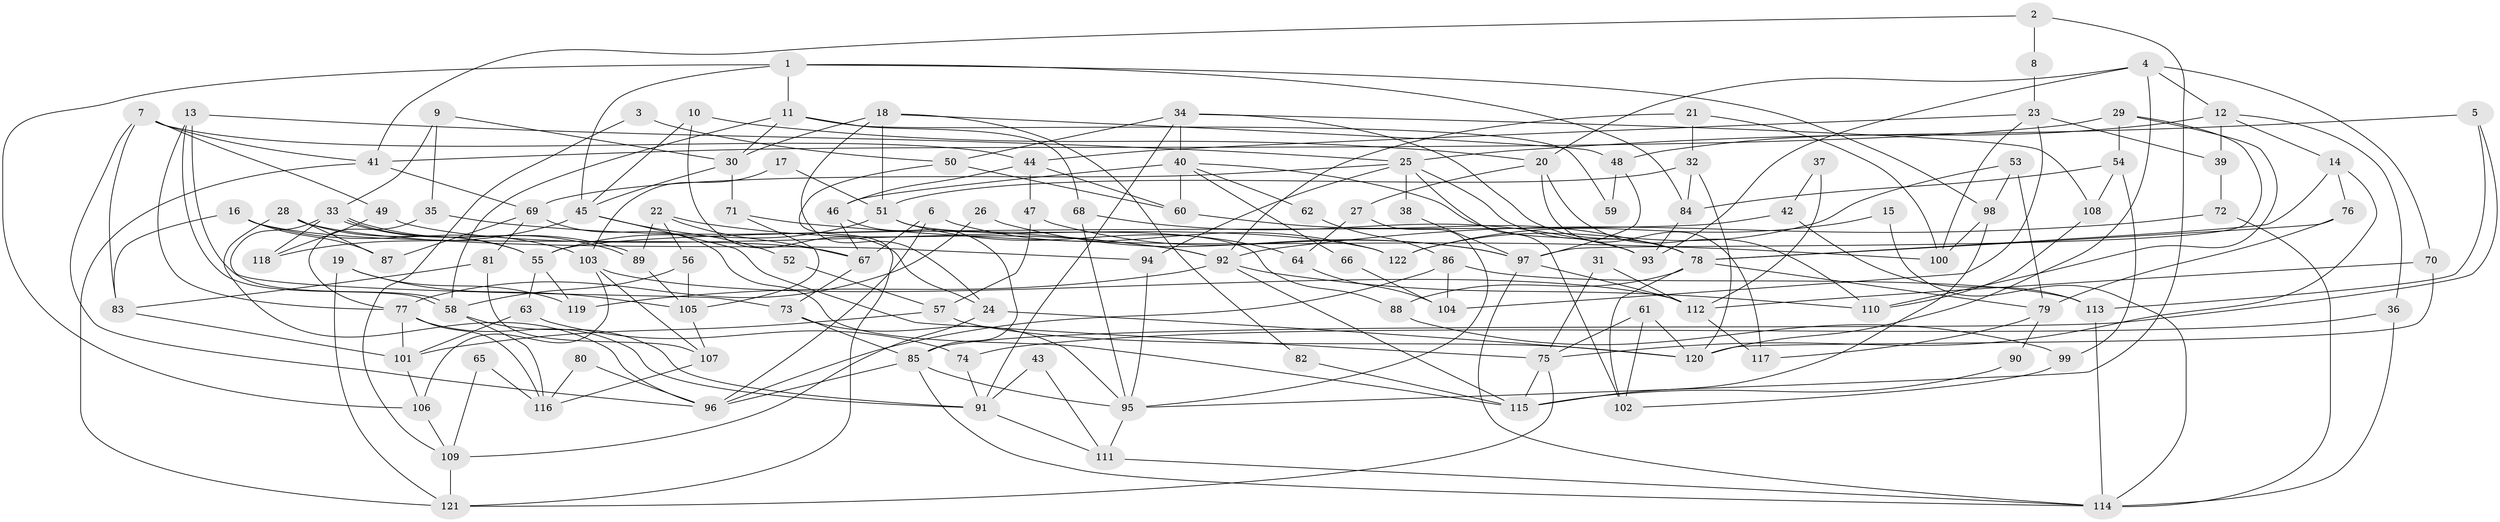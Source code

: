 // coarse degree distribution, {5: 0.12941176470588237, 3: 0.23529411764705882, 2: 0.10588235294117647, 8: 0.047058823529411764, 7: 0.09411764705882353, 4: 0.18823529411764706, 9: 0.047058823529411764, 6: 0.1411764705882353, 11: 0.011764705882352941}
// Generated by graph-tools (version 1.1) at 2025/52/02/27/25 19:52:09]
// undirected, 122 vertices, 244 edges
graph export_dot {
graph [start="1"]
  node [color=gray90,style=filled];
  1;
  2;
  3;
  4;
  5;
  6;
  7;
  8;
  9;
  10;
  11;
  12;
  13;
  14;
  15;
  16;
  17;
  18;
  19;
  20;
  21;
  22;
  23;
  24;
  25;
  26;
  27;
  28;
  29;
  30;
  31;
  32;
  33;
  34;
  35;
  36;
  37;
  38;
  39;
  40;
  41;
  42;
  43;
  44;
  45;
  46;
  47;
  48;
  49;
  50;
  51;
  52;
  53;
  54;
  55;
  56;
  57;
  58;
  59;
  60;
  61;
  62;
  63;
  64;
  65;
  66;
  67;
  68;
  69;
  70;
  71;
  72;
  73;
  74;
  75;
  76;
  77;
  78;
  79;
  80;
  81;
  82;
  83;
  84;
  85;
  86;
  87;
  88;
  89;
  90;
  91;
  92;
  93;
  94;
  95;
  96;
  97;
  98;
  99;
  100;
  101;
  102;
  103;
  104;
  105;
  106;
  107;
  108;
  109;
  110;
  111;
  112;
  113;
  114;
  115;
  116;
  117;
  118;
  119;
  120;
  121;
  122;
  1 -- 11;
  1 -- 98;
  1 -- 45;
  1 -- 84;
  1 -- 106;
  2 -- 95;
  2 -- 41;
  2 -- 8;
  3 -- 109;
  3 -- 50;
  4 -- 93;
  4 -- 20;
  4 -- 12;
  4 -- 70;
  4 -- 120;
  5 -- 25;
  5 -- 85;
  5 -- 113;
  6 -- 96;
  6 -- 122;
  6 -- 67;
  7 -- 83;
  7 -- 41;
  7 -- 44;
  7 -- 49;
  7 -- 96;
  8 -- 23;
  9 -- 30;
  9 -- 35;
  9 -- 33;
  10 -- 24;
  10 -- 45;
  10 -- 20;
  11 -- 68;
  11 -- 58;
  11 -- 30;
  11 -- 59;
  12 -- 48;
  12 -- 14;
  12 -- 36;
  12 -- 39;
  13 -- 25;
  13 -- 58;
  13 -- 58;
  13 -- 77;
  14 -- 78;
  14 -- 75;
  14 -- 76;
  15 -- 122;
  15 -- 114;
  16 -- 67;
  16 -- 83;
  16 -- 87;
  16 -- 103;
  17 -- 103;
  17 -- 51;
  18 -- 30;
  18 -- 51;
  18 -- 24;
  18 -- 48;
  18 -- 82;
  19 -- 105;
  19 -- 119;
  19 -- 121;
  20 -- 110;
  20 -- 27;
  20 -- 117;
  21 -- 32;
  21 -- 92;
  21 -- 100;
  22 -- 89;
  22 -- 67;
  22 -- 56;
  22 -- 92;
  23 -- 44;
  23 -- 104;
  23 -- 39;
  23 -- 100;
  24 -- 109;
  24 -- 120;
  25 -- 102;
  25 -- 94;
  25 -- 38;
  25 -- 69;
  25 -- 78;
  26 -- 97;
  26 -- 77;
  27 -- 95;
  27 -- 64;
  28 -- 96;
  28 -- 55;
  28 -- 87;
  28 -- 94;
  29 -- 41;
  29 -- 97;
  29 -- 54;
  29 -- 110;
  30 -- 45;
  30 -- 71;
  31 -- 112;
  31 -- 75;
  32 -- 120;
  32 -- 84;
  32 -- 51;
  33 -- 89;
  33 -- 89;
  33 -- 55;
  33 -- 73;
  33 -- 118;
  34 -- 50;
  34 -- 78;
  34 -- 40;
  34 -- 91;
  34 -- 108;
  35 -- 92;
  35 -- 77;
  36 -- 114;
  36 -- 74;
  37 -- 112;
  37 -- 42;
  38 -- 97;
  39 -- 72;
  40 -- 46;
  40 -- 60;
  40 -- 62;
  40 -- 66;
  40 -- 93;
  41 -- 69;
  41 -- 121;
  42 -- 55;
  42 -- 113;
  43 -- 91;
  43 -- 111;
  44 -- 60;
  44 -- 46;
  44 -- 47;
  45 -- 75;
  45 -- 52;
  45 -- 118;
  46 -- 67;
  46 -- 85;
  47 -- 57;
  47 -- 97;
  48 -- 97;
  48 -- 59;
  49 -- 118;
  49 -- 122;
  50 -- 121;
  50 -- 60;
  51 -- 55;
  51 -- 64;
  51 -- 88;
  52 -- 57;
  53 -- 79;
  53 -- 98;
  53 -- 122;
  54 -- 99;
  54 -- 84;
  54 -- 108;
  55 -- 63;
  55 -- 119;
  56 -- 105;
  56 -- 58;
  57 -- 120;
  57 -- 101;
  58 -- 91;
  58 -- 116;
  60 -- 78;
  61 -- 75;
  61 -- 120;
  61 -- 102;
  62 -- 86;
  63 -- 74;
  63 -- 101;
  64 -- 104;
  65 -- 116;
  65 -- 109;
  66 -- 104;
  67 -- 73;
  68 -- 93;
  68 -- 95;
  69 -- 87;
  69 -- 81;
  69 -- 115;
  70 -- 120;
  70 -- 112;
  71 -- 100;
  71 -- 105;
  72 -- 92;
  72 -- 114;
  73 -- 85;
  73 -- 95;
  74 -- 91;
  75 -- 115;
  75 -- 121;
  76 -- 78;
  76 -- 79;
  77 -- 91;
  77 -- 101;
  77 -- 116;
  78 -- 79;
  78 -- 88;
  78 -- 102;
  79 -- 117;
  79 -- 90;
  80 -- 96;
  80 -- 116;
  81 -- 107;
  81 -- 83;
  82 -- 115;
  83 -- 101;
  84 -- 93;
  85 -- 95;
  85 -- 96;
  85 -- 114;
  86 -- 96;
  86 -- 113;
  86 -- 104;
  88 -- 99;
  89 -- 105;
  90 -- 115;
  91 -- 111;
  92 -- 110;
  92 -- 115;
  92 -- 119;
  94 -- 95;
  95 -- 111;
  97 -- 114;
  97 -- 112;
  98 -- 100;
  98 -- 115;
  99 -- 102;
  101 -- 106;
  103 -- 112;
  103 -- 106;
  103 -- 107;
  105 -- 107;
  106 -- 109;
  107 -- 116;
  108 -- 110;
  109 -- 121;
  111 -- 114;
  112 -- 117;
  113 -- 114;
}
